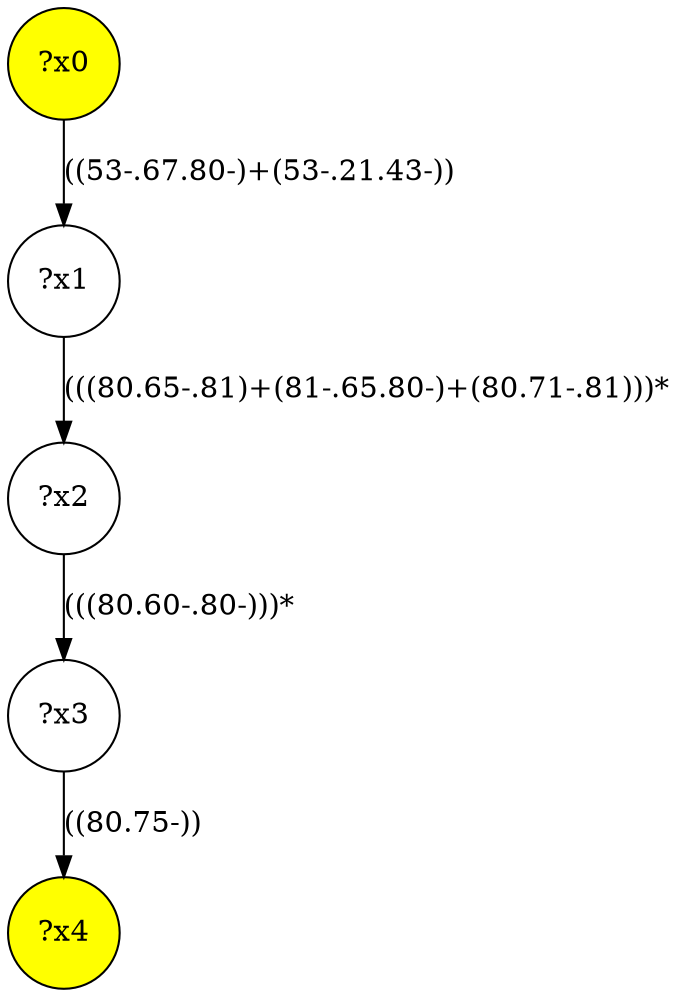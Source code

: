 digraph g {
	x0 [fillcolor="yellow", style="filled," shape=circle, label="?x0"];
	x4 [fillcolor="yellow", style="filled," shape=circle, label="?x4"];
	x1 [shape=circle, label="?x1"];
	x0 -> x1 [label="((53-.67.80-)+(53-.21.43-))"];
	x2 [shape=circle, label="?x2"];
	x1 -> x2 [label="(((80.65-.81)+(81-.65.80-)+(80.71-.81)))*"];
	x3 [shape=circle, label="?x3"];
	x2 -> x3 [label="(((80.60-.80-)))*"];
	x3 -> x4 [label="((80.75-))"];
}
